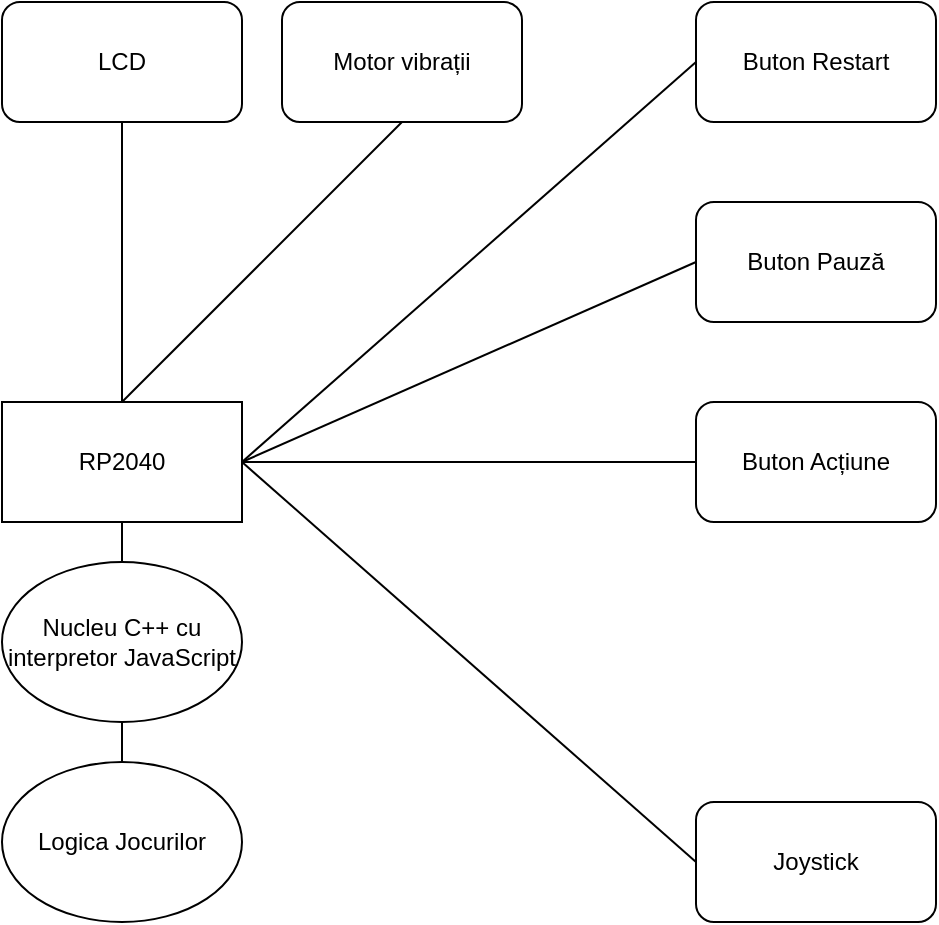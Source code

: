 <mxfile version="26.2.14">
  <diagram name="Page-1" id="vTQrJC9iYYrh_ZkiWa7x">
    <mxGraphModel dx="1426" dy="763" grid="1" gridSize="10" guides="1" tooltips="1" connect="1" arrows="1" fold="1" page="1" pageScale="1" pageWidth="850" pageHeight="1100" background="none" math="0" shadow="0">
      <root>
        <mxCell id="0" />
        <mxCell id="1" parent="0" />
        <mxCell id="kbBckN638hhul-Fykpcc-1" value="RP2040" style="rounded=0;whiteSpace=wrap;html=1;" parent="1" vertex="1">
          <mxGeometry x="370" y="290" width="120" height="60" as="geometry" />
        </mxCell>
        <mxCell id="kbBckN638hhul-Fykpcc-2" value="LCD" style="rounded=1;whiteSpace=wrap;html=1;" parent="1" vertex="1">
          <mxGeometry x="370" y="90" width="120" height="60" as="geometry" />
        </mxCell>
        <mxCell id="kbBckN638hhul-Fykpcc-3" value="" style="endArrow=none;html=1;rounded=0;entryX=0.5;entryY=0;entryDx=0;entryDy=0;exitX=0.5;exitY=1;exitDx=0;exitDy=0;" parent="1" source="kbBckN638hhul-Fykpcc-2" target="kbBckN638hhul-Fykpcc-1" edge="1">
          <mxGeometry width="50" height="50" relative="1" as="geometry">
            <mxPoint x="400" y="420" as="sourcePoint" />
            <mxPoint x="450" y="370" as="targetPoint" />
          </mxGeometry>
        </mxCell>
        <mxCell id="kbBckN638hhul-Fykpcc-4" value="Buton Acțiune" style="rounded=1;whiteSpace=wrap;html=1;" parent="1" vertex="1">
          <mxGeometry x="717" y="290" width="120" height="60" as="geometry" />
        </mxCell>
        <mxCell id="kbBckN638hhul-Fykpcc-5" value="Buton Pauză" style="rounded=1;whiteSpace=wrap;html=1;" parent="1" vertex="1">
          <mxGeometry x="717" y="190" width="120" height="60" as="geometry" />
        </mxCell>
        <mxCell id="kbBckN638hhul-Fykpcc-6" value="Buton Restart" style="rounded=1;whiteSpace=wrap;html=1;" parent="1" vertex="1">
          <mxGeometry x="717" y="90" width="120" height="60" as="geometry" />
        </mxCell>
        <mxCell id="kbBckN638hhul-Fykpcc-7" value="Joystick" style="rounded=1;whiteSpace=wrap;html=1;" parent="1" vertex="1">
          <mxGeometry x="717" y="490" width="120" height="60" as="geometry" />
        </mxCell>
        <mxCell id="kbBckN638hhul-Fykpcc-8" value="" style="endArrow=none;html=1;rounded=0;entryX=0;entryY=0.5;entryDx=0;entryDy=0;" parent="1" target="kbBckN638hhul-Fykpcc-6" edge="1">
          <mxGeometry width="50" height="50" relative="1" as="geometry">
            <mxPoint x="490" y="320" as="sourcePoint" />
            <mxPoint x="540" y="270" as="targetPoint" />
          </mxGeometry>
        </mxCell>
        <mxCell id="kbBckN638hhul-Fykpcc-9" value="" style="endArrow=none;html=1;rounded=0;entryX=0;entryY=0.5;entryDx=0;entryDy=0;exitX=1;exitY=0.5;exitDx=0;exitDy=0;" parent="1" source="kbBckN638hhul-Fykpcc-1" target="kbBckN638hhul-Fykpcc-5" edge="1">
          <mxGeometry width="50" height="50" relative="1" as="geometry">
            <mxPoint x="500" y="330" as="sourcePoint" />
            <mxPoint x="630" y="130" as="targetPoint" />
          </mxGeometry>
        </mxCell>
        <mxCell id="kbBckN638hhul-Fykpcc-10" value="" style="endArrow=none;html=1;rounded=0;entryX=0;entryY=0.5;entryDx=0;entryDy=0;" parent="1" target="kbBckN638hhul-Fykpcc-4" edge="1">
          <mxGeometry width="50" height="50" relative="1" as="geometry">
            <mxPoint x="490" y="320" as="sourcePoint" />
            <mxPoint x="640" y="140" as="targetPoint" />
          </mxGeometry>
        </mxCell>
        <mxCell id="kbBckN638hhul-Fykpcc-11" value="" style="endArrow=none;html=1;rounded=0;entryX=0;entryY=0.5;entryDx=0;entryDy=0;exitX=1;exitY=0.5;exitDx=0;exitDy=0;" parent="1" source="kbBckN638hhul-Fykpcc-1" target="kbBckN638hhul-Fykpcc-7" edge="1">
          <mxGeometry width="50" height="50" relative="1" as="geometry">
            <mxPoint x="520" y="350" as="sourcePoint" />
            <mxPoint x="650" y="150" as="targetPoint" />
          </mxGeometry>
        </mxCell>
        <mxCell id="kbBckN638hhul-Fykpcc-12" value="Nucleu C++ cu interpretor JavaScript" style="ellipse;whiteSpace=wrap;html=1;" parent="1" vertex="1">
          <mxGeometry x="370" y="370" width="120" height="80" as="geometry" />
        </mxCell>
        <mxCell id="kbBckN638hhul-Fykpcc-13" value="Logica Jocurilor" style="ellipse;whiteSpace=wrap;html=1;" parent="1" vertex="1">
          <mxGeometry x="370" y="470" width="120" height="80" as="geometry" />
        </mxCell>
        <mxCell id="kbBckN638hhul-Fykpcc-14" value="" style="endArrow=none;html=1;rounded=0;exitX=0.5;exitY=0;exitDx=0;exitDy=0;" parent="1" source="kbBckN638hhul-Fykpcc-12" edge="1">
          <mxGeometry width="50" height="50" relative="1" as="geometry">
            <mxPoint x="380" y="400" as="sourcePoint" />
            <mxPoint x="430" y="350" as="targetPoint" />
          </mxGeometry>
        </mxCell>
        <mxCell id="kbBckN638hhul-Fykpcc-15" value="" style="endArrow=none;html=1;rounded=0;entryX=0.5;entryY=1;entryDx=0;entryDy=0;" parent="1" source="kbBckN638hhul-Fykpcc-13" target="kbBckN638hhul-Fykpcc-12" edge="1">
          <mxGeometry width="50" height="50" relative="1" as="geometry">
            <mxPoint x="440" y="380" as="sourcePoint" />
            <mxPoint x="440" y="360" as="targetPoint" />
          </mxGeometry>
        </mxCell>
        <mxCell id="kbBckN638hhul-Fykpcc-16" value="Motor vibrații" style="rounded=1;whiteSpace=wrap;html=1;" parent="1" vertex="1">
          <mxGeometry x="510" y="90" width="120" height="60" as="geometry" />
        </mxCell>
        <mxCell id="kbBckN638hhul-Fykpcc-17" value="" style="endArrow=none;html=1;rounded=0;exitX=0.5;exitY=1;exitDx=0;exitDy=0;" parent="1" source="kbBckN638hhul-Fykpcc-16" edge="1">
          <mxGeometry width="50" height="50" relative="1" as="geometry">
            <mxPoint x="440" y="160" as="sourcePoint" />
            <mxPoint x="430" y="290" as="targetPoint" />
          </mxGeometry>
        </mxCell>
      </root>
    </mxGraphModel>
  </diagram>
</mxfile>

